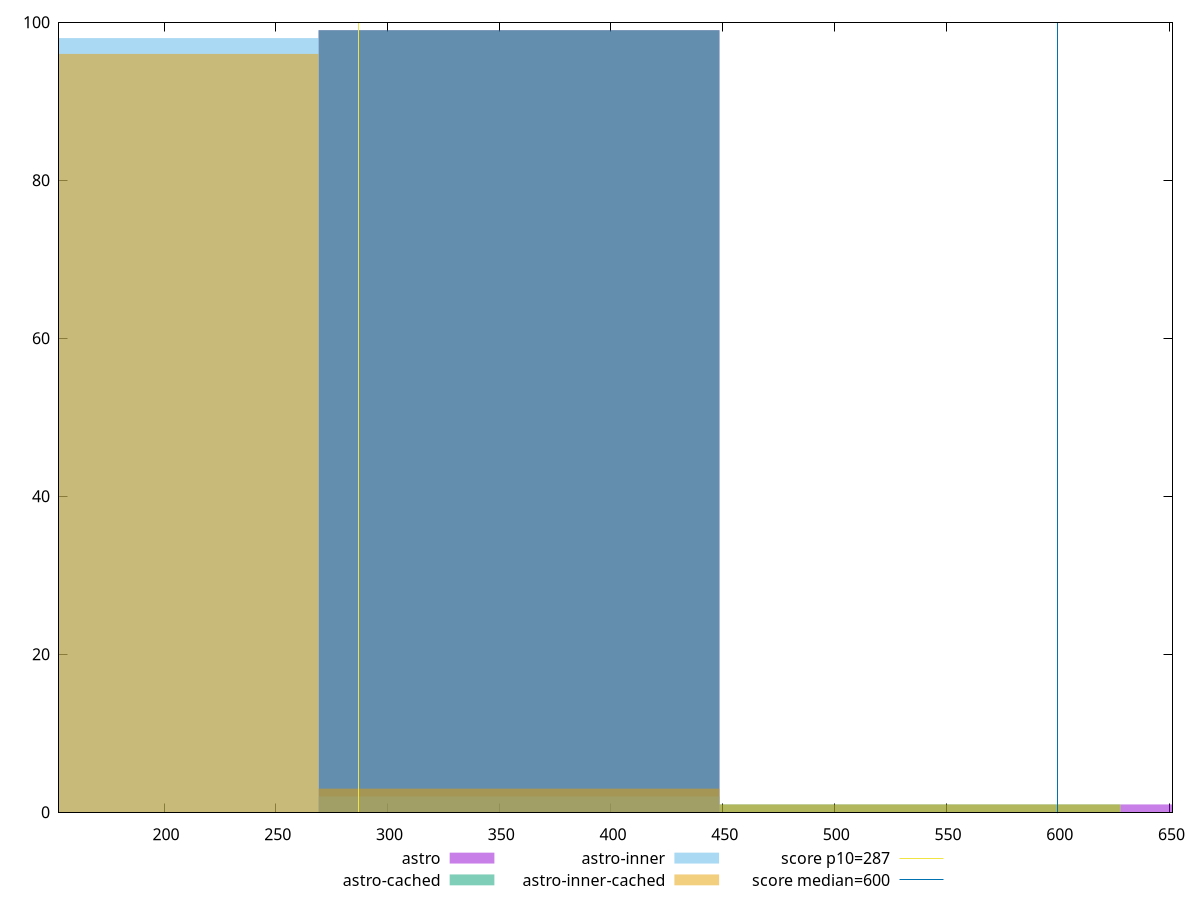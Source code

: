 reset

$astro <<EOF
717.7404925445337 1
358.87024627226685 99
EOF

$astroCached <<EOF
358.87024627226685 99
538.3053694084003 1
EOF

$astroInner <<EOF
179.43512313613343 98
358.87024627226685 2
EOF

$astroInnerCached <<EOF
538.3053694084003 1
358.87024627226685 3
179.43512313613343 96
EOF

set key outside below
set boxwidth 179.43512313613343
set xrange [152.97649999999976:651.3525]
set yrange [0:100]
set trange [0:100]
set style fill transparent solid 0.5 noborder

set parametric
set terminal svg size 640, 520 enhanced background rgb 'white'
set output "reports/report_00033_2021-03-01T14-23-16.841Z/total-blocking-time/comparison/histogram/all_raw.svg"

plot $astro title "astro" with boxes, \
     $astroCached title "astro-cached" with boxes, \
     $astroInner title "astro-inner" with boxes, \
     $astroInnerCached title "astro-inner-cached" with boxes, \
     287,t title "score p10=287", \
     600,t title "score median=600"

reset
